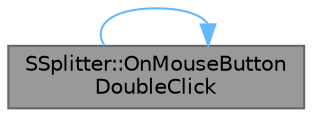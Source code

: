 digraph "SSplitter::OnMouseButtonDoubleClick"
{
 // INTERACTIVE_SVG=YES
 // LATEX_PDF_SIZE
  bgcolor="transparent";
  edge [fontname=Helvetica,fontsize=10,labelfontname=Helvetica,labelfontsize=10];
  node [fontname=Helvetica,fontsize=10,shape=box,height=0.2,width=0.4];
  rankdir="LR";
  Node1 [id="Node000001",label="SSplitter::OnMouseButton\lDoubleClick",height=0.2,width=0.4,color="gray40", fillcolor="grey60", style="filled", fontcolor="black",tooltip="Called when a mouse button is double clicked."];
  Node1 -> Node1 [id="edge1_Node000001_Node000001",color="steelblue1",style="solid",tooltip=" "];
}
